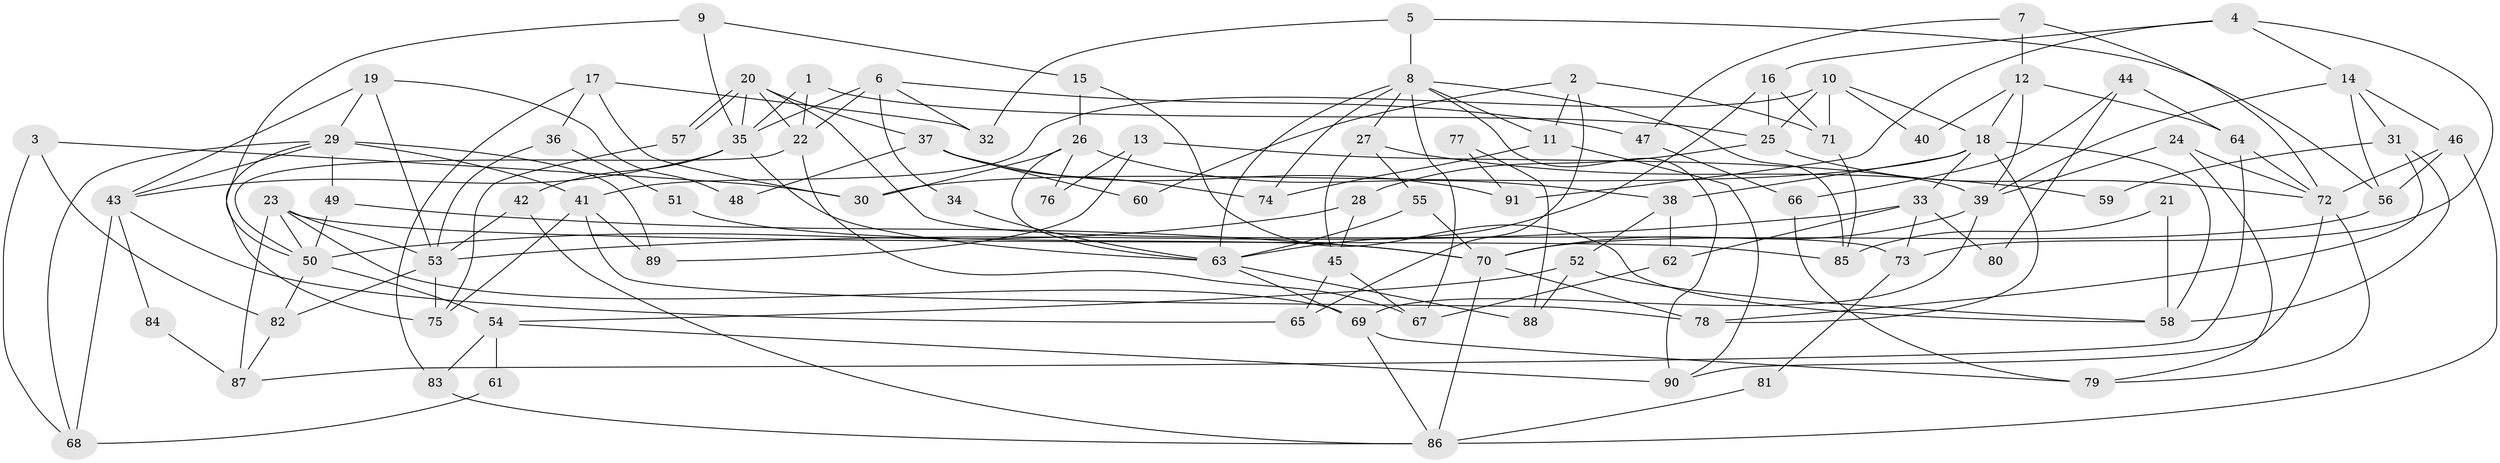 // Generated by graph-tools (version 1.1) at 2025/36/03/09/25 02:36:19]
// undirected, 91 vertices, 182 edges
graph export_dot {
graph [start="1"]
  node [color=gray90,style=filled];
  1;
  2;
  3;
  4;
  5;
  6;
  7;
  8;
  9;
  10;
  11;
  12;
  13;
  14;
  15;
  16;
  17;
  18;
  19;
  20;
  21;
  22;
  23;
  24;
  25;
  26;
  27;
  28;
  29;
  30;
  31;
  32;
  33;
  34;
  35;
  36;
  37;
  38;
  39;
  40;
  41;
  42;
  43;
  44;
  45;
  46;
  47;
  48;
  49;
  50;
  51;
  52;
  53;
  54;
  55;
  56;
  57;
  58;
  59;
  60;
  61;
  62;
  63;
  64;
  65;
  66;
  67;
  68;
  69;
  70;
  71;
  72;
  73;
  74;
  75;
  76;
  77;
  78;
  79;
  80;
  81;
  82;
  83;
  84;
  85;
  86;
  87;
  88;
  89;
  90;
  91;
  1 -- 25;
  1 -- 35;
  1 -- 22;
  2 -- 65;
  2 -- 71;
  2 -- 11;
  2 -- 60;
  3 -- 68;
  3 -- 82;
  3 -- 30;
  4 -- 14;
  4 -- 16;
  4 -- 73;
  4 -- 91;
  5 -- 8;
  5 -- 56;
  5 -- 32;
  6 -- 22;
  6 -- 35;
  6 -- 32;
  6 -- 34;
  6 -- 47;
  7 -- 12;
  7 -- 72;
  7 -- 47;
  8 -- 11;
  8 -- 85;
  8 -- 27;
  8 -- 63;
  8 -- 67;
  8 -- 74;
  8 -- 90;
  9 -- 15;
  9 -- 35;
  9 -- 50;
  10 -- 18;
  10 -- 41;
  10 -- 25;
  10 -- 40;
  10 -- 71;
  11 -- 90;
  11 -- 74;
  12 -- 18;
  12 -- 39;
  12 -- 40;
  12 -- 64;
  13 -- 39;
  13 -- 89;
  13 -- 76;
  14 -- 56;
  14 -- 46;
  14 -- 31;
  14 -- 39;
  15 -- 58;
  15 -- 26;
  16 -- 25;
  16 -- 63;
  16 -- 71;
  17 -- 30;
  17 -- 32;
  17 -- 36;
  17 -- 83;
  18 -- 33;
  18 -- 58;
  18 -- 30;
  18 -- 38;
  18 -- 78;
  19 -- 29;
  19 -- 53;
  19 -- 43;
  19 -- 48;
  20 -- 57;
  20 -- 57;
  20 -- 22;
  20 -- 35;
  20 -- 37;
  20 -- 73;
  21 -- 85;
  21 -- 58;
  22 -- 50;
  22 -- 67;
  23 -- 53;
  23 -- 69;
  23 -- 50;
  23 -- 85;
  23 -- 87;
  24 -- 79;
  24 -- 72;
  24 -- 39;
  25 -- 72;
  25 -- 28;
  26 -- 63;
  26 -- 30;
  26 -- 38;
  26 -- 76;
  27 -- 45;
  27 -- 55;
  27 -- 59;
  28 -- 50;
  28 -- 45;
  29 -- 49;
  29 -- 75;
  29 -- 41;
  29 -- 43;
  29 -- 68;
  29 -- 89;
  31 -- 78;
  31 -- 58;
  31 -- 59;
  33 -- 73;
  33 -- 62;
  33 -- 53;
  33 -- 80;
  34 -- 63;
  35 -- 43;
  35 -- 42;
  35 -- 63;
  36 -- 53;
  36 -- 51;
  37 -- 74;
  37 -- 48;
  37 -- 60;
  37 -- 91;
  38 -- 52;
  38 -- 62;
  39 -- 69;
  39 -- 70;
  41 -- 78;
  41 -- 75;
  41 -- 89;
  42 -- 86;
  42 -- 53;
  43 -- 65;
  43 -- 68;
  43 -- 84;
  44 -- 64;
  44 -- 66;
  44 -- 80;
  45 -- 67;
  45 -- 65;
  46 -- 72;
  46 -- 86;
  46 -- 56;
  47 -- 66;
  49 -- 70;
  49 -- 50;
  50 -- 54;
  50 -- 82;
  51 -- 70;
  52 -- 54;
  52 -- 58;
  52 -- 88;
  53 -- 75;
  53 -- 82;
  54 -- 83;
  54 -- 61;
  54 -- 90;
  55 -- 63;
  55 -- 70;
  56 -- 70;
  57 -- 75;
  61 -- 68;
  62 -- 67;
  63 -- 69;
  63 -- 88;
  64 -- 87;
  64 -- 72;
  66 -- 79;
  69 -- 79;
  69 -- 86;
  70 -- 78;
  70 -- 86;
  71 -- 85;
  72 -- 90;
  72 -- 79;
  73 -- 81;
  77 -- 91;
  77 -- 88;
  81 -- 86;
  82 -- 87;
  83 -- 86;
  84 -- 87;
}
